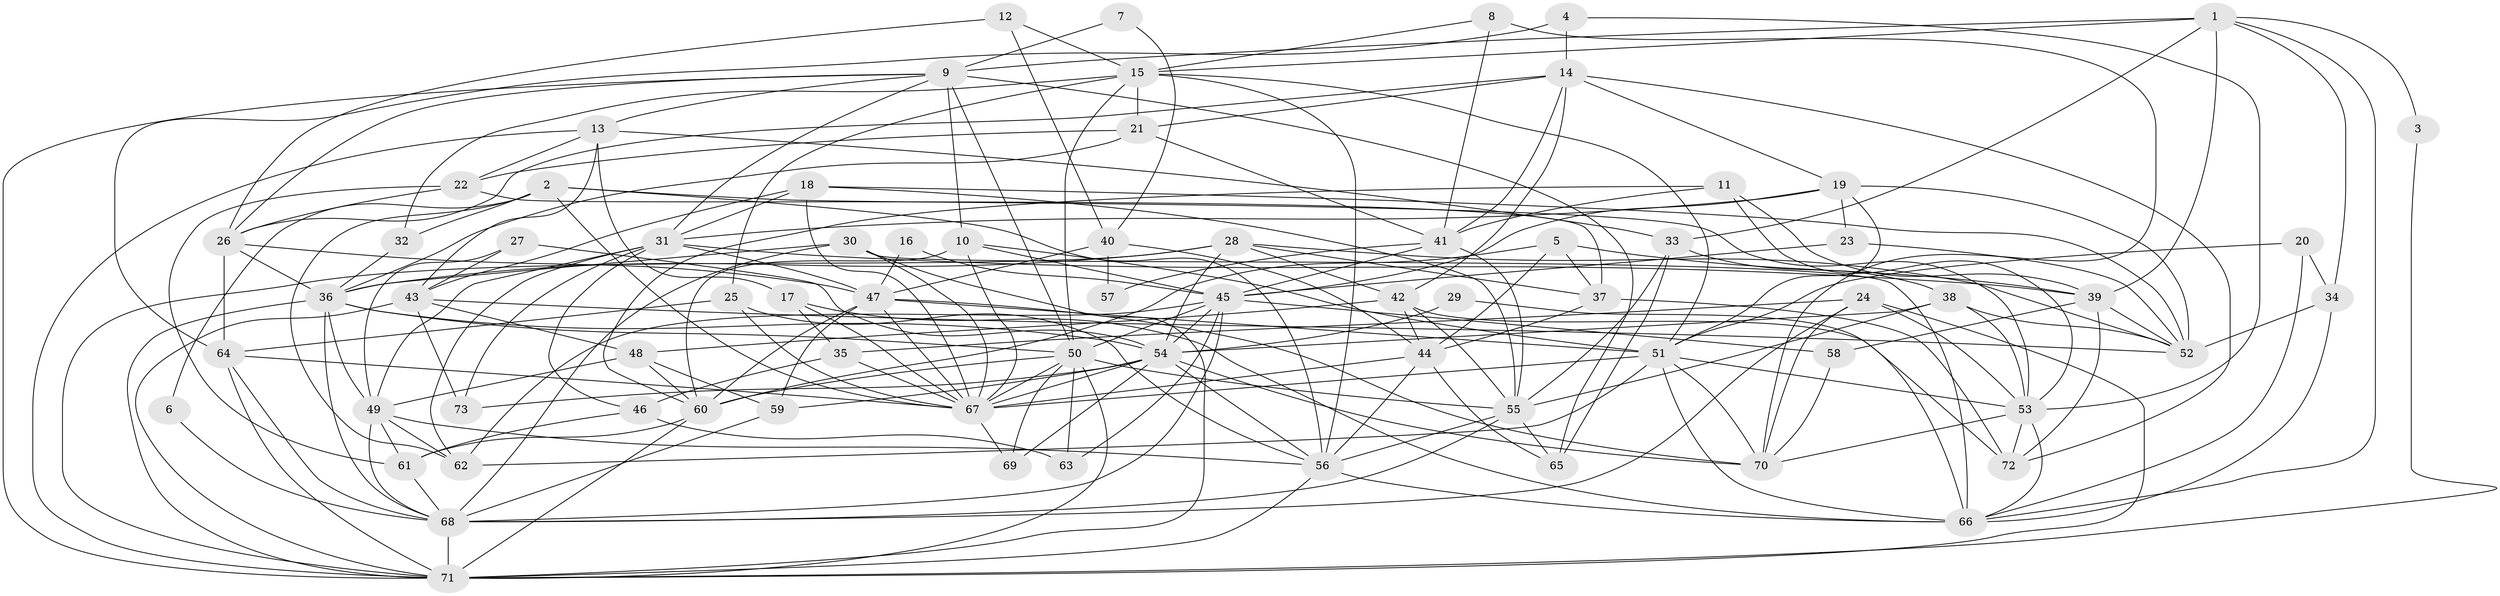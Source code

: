 // original degree distribution, {7: 0.0273972602739726, 2: 0.14383561643835616, 6: 0.0958904109589041, 3: 0.2602739726027397, 4: 0.2602739726027397, 5: 0.1917808219178082, 8: 0.02054794520547945}
// Generated by graph-tools (version 1.1) at 2025/50/03/09/25 03:50:13]
// undirected, 73 vertices, 215 edges
graph export_dot {
graph [start="1"]
  node [color=gray90,style=filled];
  1;
  2;
  3;
  4;
  5;
  6;
  7;
  8;
  9;
  10;
  11;
  12;
  13;
  14;
  15;
  16;
  17;
  18;
  19;
  20;
  21;
  22;
  23;
  24;
  25;
  26;
  27;
  28;
  29;
  30;
  31;
  32;
  33;
  34;
  35;
  36;
  37;
  38;
  39;
  40;
  41;
  42;
  43;
  44;
  45;
  46;
  47;
  48;
  49;
  50;
  51;
  52;
  53;
  54;
  55;
  56;
  57;
  58;
  59;
  60;
  61;
  62;
  63;
  64;
  65;
  66;
  67;
  68;
  69;
  70;
  71;
  72;
  73;
  1 -- 3 [weight=1.0];
  1 -- 9 [weight=1.0];
  1 -- 15 [weight=1.0];
  1 -- 33 [weight=1.0];
  1 -- 34 [weight=1.0];
  1 -- 39 [weight=1.0];
  1 -- 66 [weight=1.0];
  2 -- 6 [weight=1.0];
  2 -- 32 [weight=1.0];
  2 -- 53 [weight=1.0];
  2 -- 56 [weight=1.0];
  2 -- 62 [weight=1.0];
  2 -- 67 [weight=1.0];
  3 -- 71 [weight=1.0];
  4 -- 14 [weight=1.0];
  4 -- 53 [weight=1.0];
  4 -- 64 [weight=1.0];
  5 -- 37 [weight=1.0];
  5 -- 39 [weight=1.0];
  5 -- 44 [weight=1.0];
  5 -- 60 [weight=1.0];
  6 -- 68 [weight=1.0];
  7 -- 9 [weight=1.0];
  7 -- 40 [weight=1.0];
  8 -- 15 [weight=1.0];
  8 -- 41 [weight=1.0];
  8 -- 70 [weight=1.0];
  9 -- 10 [weight=1.0];
  9 -- 13 [weight=1.0];
  9 -- 26 [weight=1.0];
  9 -- 31 [weight=1.0];
  9 -- 50 [weight=1.0];
  9 -- 65 [weight=1.0];
  9 -- 71 [weight=1.0];
  10 -- 45 [weight=1.0];
  10 -- 51 [weight=1.0];
  10 -- 60 [weight=1.0];
  10 -- 67 [weight=1.0];
  11 -- 39 [weight=1.0];
  11 -- 41 [weight=1.0];
  11 -- 53 [weight=1.0];
  11 -- 60 [weight=1.0];
  12 -- 15 [weight=1.0];
  12 -- 26 [weight=1.0];
  12 -- 40 [weight=1.0];
  13 -- 17 [weight=1.0];
  13 -- 22 [weight=1.0];
  13 -- 33 [weight=1.0];
  13 -- 43 [weight=1.0];
  13 -- 71 [weight=1.0];
  14 -- 19 [weight=1.0];
  14 -- 21 [weight=1.0];
  14 -- 26 [weight=1.0];
  14 -- 41 [weight=1.0];
  14 -- 42 [weight=1.0];
  14 -- 72 [weight=1.0];
  15 -- 21 [weight=1.0];
  15 -- 25 [weight=1.0];
  15 -- 32 [weight=1.0];
  15 -- 50 [weight=1.0];
  15 -- 51 [weight=1.0];
  15 -- 56 [weight=1.0];
  16 -- 45 [weight=1.0];
  16 -- 47 [weight=1.0];
  17 -- 35 [weight=1.0];
  17 -- 66 [weight=1.0];
  17 -- 67 [weight=1.0];
  18 -- 31 [weight=1.0];
  18 -- 43 [weight=1.0];
  18 -- 52 [weight=1.0];
  18 -- 55 [weight=1.0];
  18 -- 67 [weight=1.0];
  19 -- 23 [weight=1.0];
  19 -- 31 [weight=1.0];
  19 -- 45 [weight=1.0];
  19 -- 51 [weight=1.0];
  19 -- 52 [weight=1.0];
  20 -- 34 [weight=1.0];
  20 -- 51 [weight=2.0];
  20 -- 66 [weight=1.0];
  21 -- 22 [weight=1.0];
  21 -- 36 [weight=1.0];
  21 -- 41 [weight=1.0];
  22 -- 26 [weight=1.0];
  22 -- 37 [weight=1.0];
  22 -- 61 [weight=1.0];
  23 -- 45 [weight=1.0];
  23 -- 52 [weight=1.0];
  24 -- 35 [weight=1.0];
  24 -- 53 [weight=1.0];
  24 -- 68 [weight=1.0];
  24 -- 70 [weight=1.0];
  24 -- 71 [weight=1.0];
  25 -- 56 [weight=1.0];
  25 -- 64 [weight=1.0];
  25 -- 67 [weight=1.0];
  26 -- 36 [weight=1.0];
  26 -- 47 [weight=1.0];
  26 -- 64 [weight=1.0];
  27 -- 43 [weight=1.0];
  27 -- 49 [weight=1.0];
  27 -- 54 [weight=1.0];
  28 -- 36 [weight=1.0];
  28 -- 37 [weight=1.0];
  28 -- 42 [weight=1.0];
  28 -- 52 [weight=1.0];
  28 -- 54 [weight=1.0];
  28 -- 71 [weight=1.0];
  29 -- 54 [weight=1.0];
  29 -- 66 [weight=1.0];
  30 -- 36 [weight=1.0];
  30 -- 66 [weight=1.0];
  30 -- 67 [weight=1.0];
  30 -- 68 [weight=1.0];
  30 -- 71 [weight=1.0];
  31 -- 39 [weight=1.0];
  31 -- 46 [weight=1.0];
  31 -- 47 [weight=1.0];
  31 -- 49 [weight=1.0];
  31 -- 62 [weight=1.0];
  31 -- 73 [weight=1.0];
  32 -- 36 [weight=1.0];
  33 -- 38 [weight=1.0];
  33 -- 55 [weight=1.0];
  33 -- 65 [weight=1.0];
  34 -- 52 [weight=1.0];
  34 -- 66 [weight=1.0];
  35 -- 46 [weight=1.0];
  35 -- 67 [weight=1.0];
  36 -- 49 [weight=1.0];
  36 -- 50 [weight=1.0];
  36 -- 54 [weight=1.0];
  36 -- 68 [weight=1.0];
  36 -- 71 [weight=1.0];
  37 -- 44 [weight=1.0];
  37 -- 72 [weight=1.0];
  38 -- 52 [weight=1.0];
  38 -- 53 [weight=1.0];
  38 -- 54 [weight=1.0];
  38 -- 55 [weight=1.0];
  39 -- 52 [weight=1.0];
  39 -- 58 [weight=1.0];
  39 -- 72 [weight=1.0];
  40 -- 44 [weight=1.0];
  40 -- 47 [weight=1.0];
  40 -- 57 [weight=1.0];
  41 -- 45 [weight=1.0];
  41 -- 55 [weight=1.0];
  41 -- 57 [weight=1.0];
  42 -- 44 [weight=1.0];
  42 -- 48 [weight=1.0];
  42 -- 55 [weight=1.0];
  42 -- 72 [weight=1.0];
  43 -- 48 [weight=1.0];
  43 -- 52 [weight=1.0];
  43 -- 71 [weight=1.0];
  43 -- 73 [weight=1.0];
  44 -- 56 [weight=1.0];
  44 -- 65 [weight=1.0];
  44 -- 67 [weight=1.0];
  45 -- 50 [weight=1.0];
  45 -- 54 [weight=1.0];
  45 -- 58 [weight=1.0];
  45 -- 62 [weight=1.0];
  45 -- 63 [weight=1.0];
  45 -- 68 [weight=1.0];
  46 -- 61 [weight=1.0];
  46 -- 63 [weight=1.0];
  47 -- 51 [weight=1.0];
  47 -- 59 [weight=1.0];
  47 -- 60 [weight=1.0];
  47 -- 67 [weight=1.0];
  47 -- 70 [weight=1.0];
  48 -- 49 [weight=1.0];
  48 -- 59 [weight=1.0];
  48 -- 60 [weight=1.0];
  49 -- 56 [weight=1.0];
  49 -- 61 [weight=1.0];
  49 -- 62 [weight=1.0];
  49 -- 68 [weight=1.0];
  50 -- 55 [weight=1.0];
  50 -- 60 [weight=1.0];
  50 -- 63 [weight=1.0];
  50 -- 67 [weight=1.0];
  50 -- 69 [weight=1.0];
  50 -- 71 [weight=1.0];
  51 -- 53 [weight=1.0];
  51 -- 62 [weight=1.0];
  51 -- 66 [weight=1.0];
  51 -- 67 [weight=1.0];
  51 -- 70 [weight=1.0];
  53 -- 66 [weight=1.0];
  53 -- 70 [weight=1.0];
  53 -- 72 [weight=1.0];
  54 -- 56 [weight=1.0];
  54 -- 59 [weight=1.0];
  54 -- 67 [weight=1.0];
  54 -- 69 [weight=1.0];
  54 -- 70 [weight=1.0];
  54 -- 73 [weight=1.0];
  55 -- 56 [weight=1.0];
  55 -- 65 [weight=1.0];
  55 -- 68 [weight=1.0];
  56 -- 66 [weight=1.0];
  56 -- 71 [weight=1.0];
  58 -- 70 [weight=1.0];
  59 -- 68 [weight=1.0];
  60 -- 61 [weight=1.0];
  60 -- 71 [weight=1.0];
  61 -- 68 [weight=1.0];
  64 -- 67 [weight=1.0];
  64 -- 68 [weight=1.0];
  64 -- 71 [weight=1.0];
  67 -- 69 [weight=1.0];
  68 -- 71 [weight=1.0];
}
